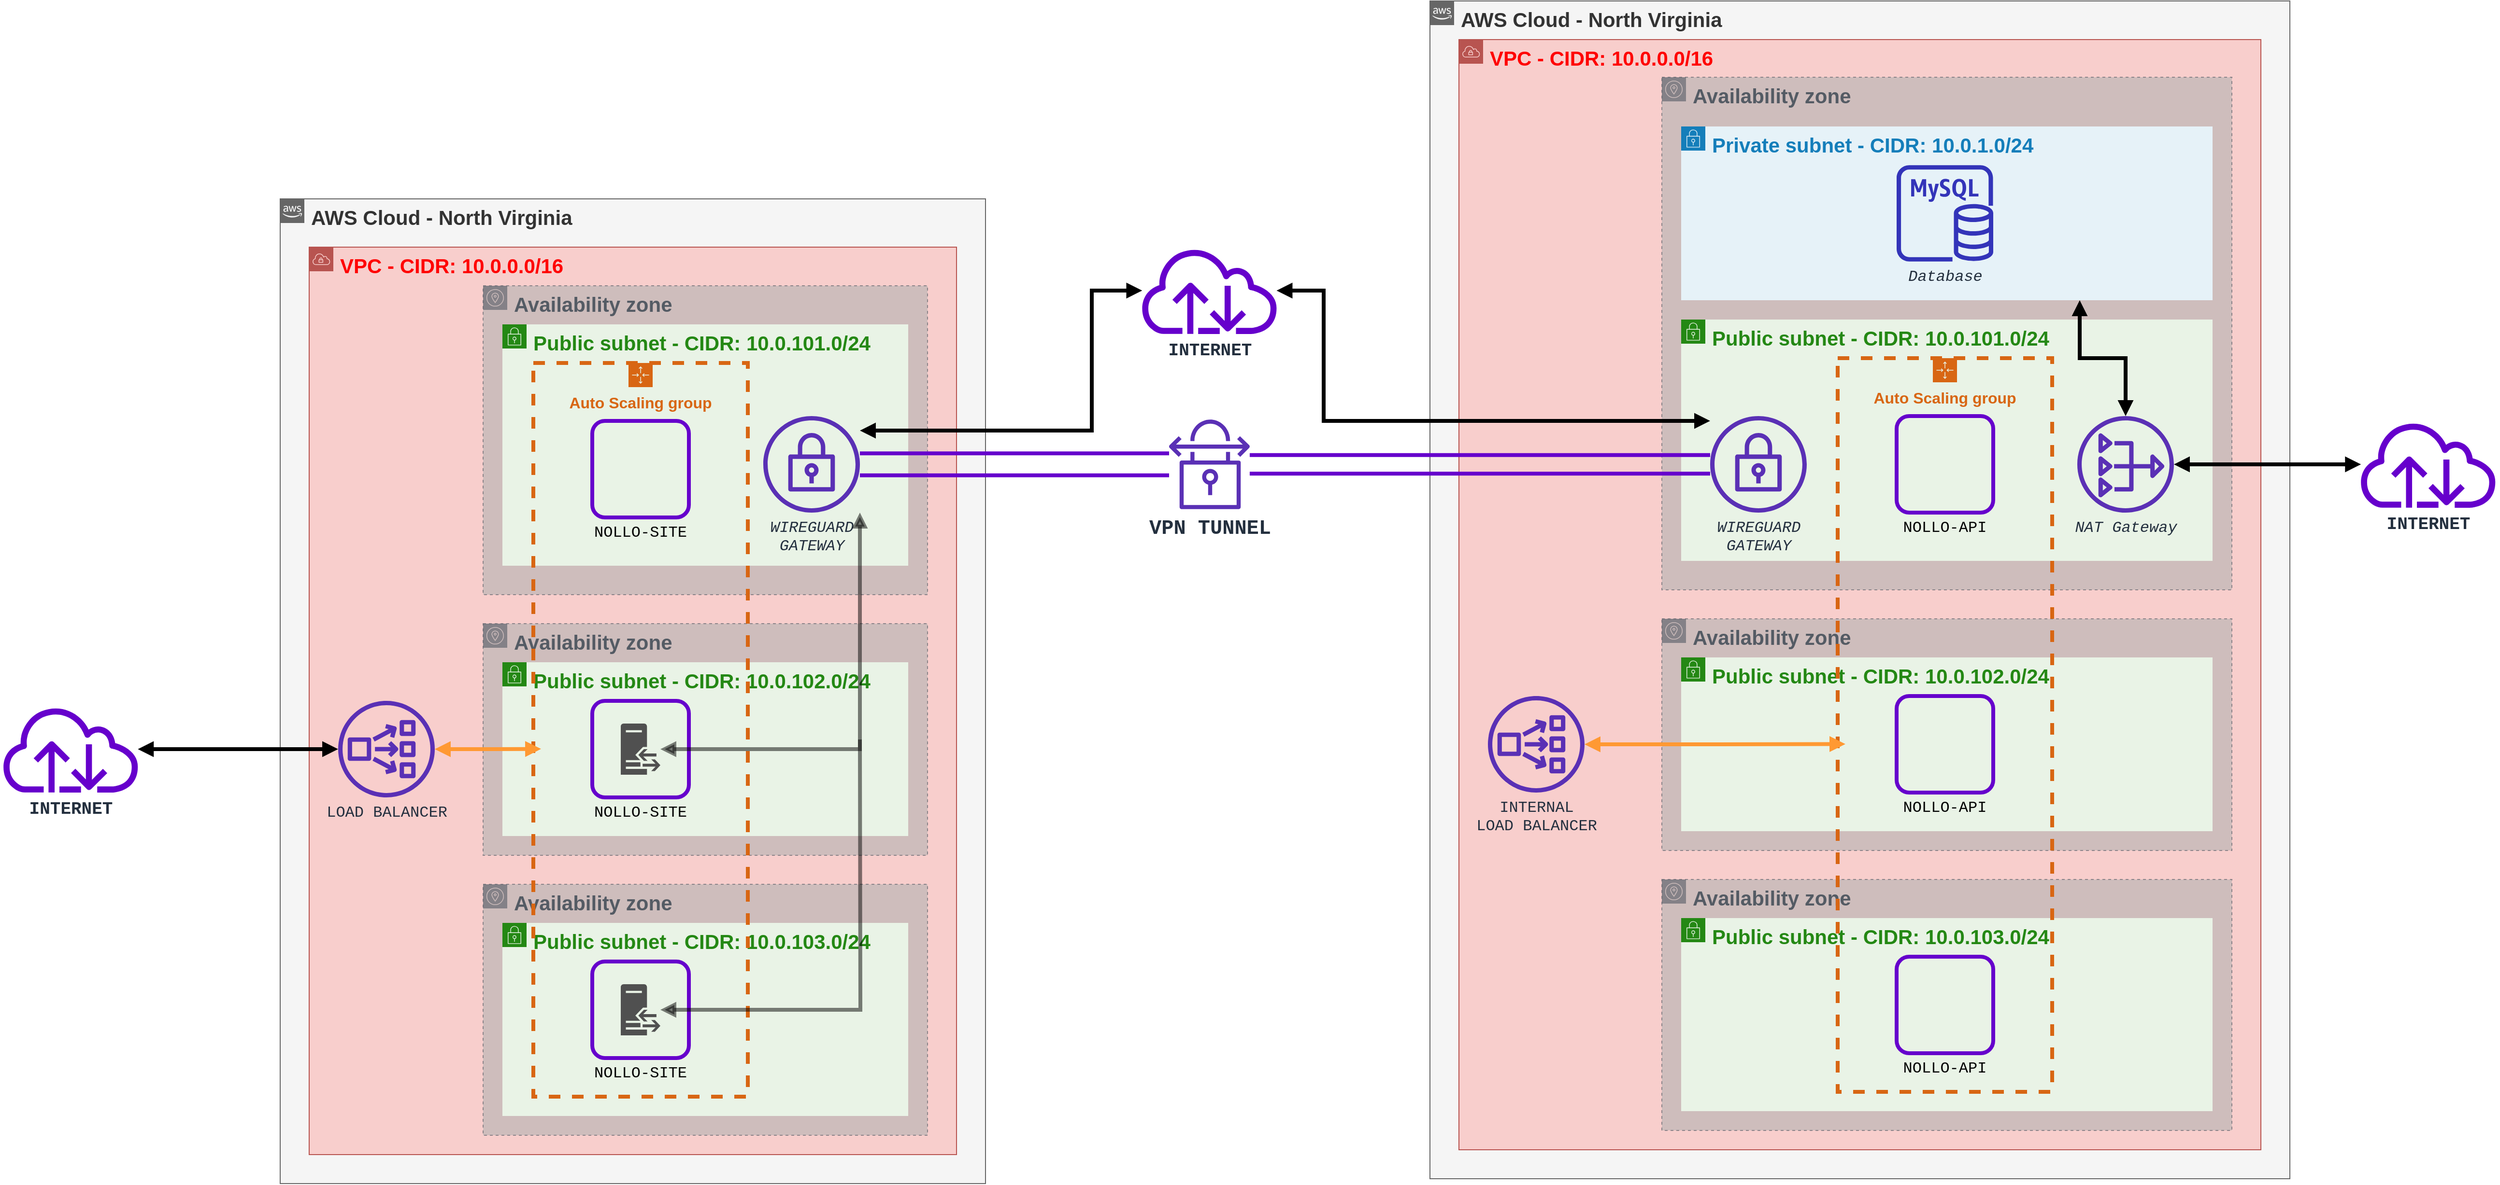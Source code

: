 <mxfile version="13.10.3" type="device" pages="3"><diagram id="Ht1M8jgEwFfnCIfOTk4-" name="full-diagram"><mxGraphModel dx="4343" dy="1460" grid="1" gridSize="10" guides="1" tooltips="1" connect="1" arrows="1" fold="1" page="0" pageScale="1" pageWidth="1654" pageHeight="1169" math="0" shadow="0"><root><mxCell id="0"/><mxCell id="1" parent="0"/><mxCell id="3BuilrJUcz5SUzId1H3F-5" style="edgeStyle=orthogonalEdgeStyle;rounded=0;orthogonalLoop=1;jettySize=auto;html=1;entryX=0.5;entryY=0;entryDx=0;entryDy=0;" parent="1" edge="1"><mxGeometry relative="1" as="geometry"><mxPoint x="380" y="286.04" as="sourcePoint"/></mxGeometry></mxCell><mxCell id="TYw2HdsOgiTxTn978aBx-19" value="VPN TUNNEL" style="outlineConnect=0;fontColor=#232F3E;gradientColor=none;fillColor=#5A30B5;strokeColor=none;dashed=0;verticalLabelPosition=bottom;verticalAlign=top;align=center;html=1;fontSize=21;fontStyle=1;aspect=fixed;pointerEvents=1;shape=mxgraph.aws4.vpn_connection;rounded=1;labelBackgroundColor=#ffffff;fontFamily=Courier New;" vertex="1" parent="1"><mxGeometry x="-360" y="488.5" width="83.46" height="93" as="geometry"/></mxCell><mxCell id="RQqvRQD9Hos43cIr8IQX-1" value="AWS Cloud - North Virginia" style="points=[[0,0],[0.25,0],[0.5,0],[0.75,0],[1,0],[1,0.25],[1,0.5],[1,0.75],[1,1],[0.75,1],[0.5,1],[0.25,1],[0,1],[0,0.75],[0,0.5],[0,0.25]];outlineConnect=0;html=1;whiteSpace=wrap;fontSize=21;fontStyle=1;shape=mxgraph.aws4.group;grIcon=mxgraph.aws4.group_aws_cloud_alt;strokeColor=#666666;fillColor=#f5f5f5;verticalAlign=top;align=left;spacingLeft=30;fontColor=#333333;dashed=0;" vertex="1" parent="1"><mxGeometry x="-90" y="55" width="890" height="1220" as="geometry"/></mxCell><mxCell id="RQqvRQD9Hos43cIr8IQX-2" value="VPC - CIDR: &lt;span class=&quot;pl-s&quot; style=&quot;font-size: 21px;&quot;&gt;&lt;span class=&quot;pl-pds&quot; style=&quot;font-size: 21px;&quot;&gt;&lt;/span&gt;10.0.0.0/16&lt;span class=&quot;pl-pds&quot; style=&quot;font-size: 21px;&quot;&gt;&lt;/span&gt;&lt;/span&gt;" style="points=[[0,0],[0.25,0],[0.5,0],[0.75,0],[1,0],[1,0.25],[1,0.5],[1,0.75],[1,1],[0.75,1],[0.5,1],[0.25,1],[0,1],[0,0.75],[0,0.5],[0,0.25]];outlineConnect=0;html=1;whiteSpace=wrap;fontSize=21;fontStyle=1;shape=mxgraph.aws4.group;grIcon=mxgraph.aws4.group_vpc;strokeColor=#b85450;verticalAlign=top;align=left;spacingLeft=30;dashed=0;fillColor=#f8cecc;fontFamily=Helvetica;fontColor=#FF0000;" vertex="1" parent="1"><mxGeometry x="-60" y="95" width="830" height="1150" as="geometry"/></mxCell><mxCell id="RQqvRQD9Hos43cIr8IQX-3" value="Availability zone" style="outlineConnect=0;gradientColor=none;html=1;whiteSpace=wrap;fontSize=21;fontStyle=1;shape=mxgraph.aws4.group;grIcon=mxgraph.aws4.group_availability_zone;strokeColor=#545B64;verticalAlign=top;align=left;spacingLeft=30;fontColor=#545B64;dashed=1;labelBackgroundColor=none;fillColor=#B3B3B3;opacity=60;" vertex="1" parent="1"><mxGeometry x="150" y="695" width="590" height="240" as="geometry"/></mxCell><mxCell id="RQqvRQD9Hos43cIr8IQX-4" value="Availability zone" style="outlineConnect=0;gradientColor=none;html=1;whiteSpace=wrap;fontSize=21;fontStyle=1;shape=mxgraph.aws4.group;grIcon=mxgraph.aws4.group_availability_zone;strokeColor=#545B64;verticalAlign=top;align=left;spacingLeft=30;fontColor=#545B64;dashed=1;labelBackgroundColor=none;fillColor=#B3B3B3;opacity=60;" vertex="1" parent="1"><mxGeometry x="150" y="134" width="590" height="531" as="geometry"/></mxCell><mxCell id="RQqvRQD9Hos43cIr8IQX-5" value="Private subnet - CIDR: &lt;span class=&quot;pl-s&quot; style=&quot;font-size: 21px;&quot;&gt;10.0.1.0/24&lt;span class=&quot;pl-pds&quot; style=&quot;font-size: 21px;&quot;&gt;&lt;/span&gt;&lt;/span&gt;" style="points=[[0,0],[0.25,0],[0.5,0],[0.75,0],[1,0],[1,0.25],[1,0.5],[1,0.75],[1,1],[0.75,1],[0.5,1],[0.25,1],[0,1],[0,0.75],[0,0.5],[0,0.25]];outlineConnect=0;gradientColor=none;html=1;whiteSpace=wrap;fontSize=21;fontStyle=1;shape=mxgraph.aws4.group;grIcon=mxgraph.aws4.group_security_group;grStroke=0;strokeColor=#147EBA;fillColor=#E6F2F8;verticalAlign=top;align=left;spacingLeft=30;fontColor=#147EBA;dashed=0;" vertex="1" parent="1"><mxGeometry x="170" y="185" width="550" height="180" as="geometry"/></mxCell><mxCell id="RQqvRQD9Hos43cIr8IQX-6" value="Public subnet - CIDR: &lt;span class=&quot;pl-s&quot; style=&quot;font-size: 21px;&quot;&gt;&lt;span class=&quot;pl-pds&quot; style=&quot;font-size: 21px;&quot;&gt;&lt;/span&gt;10.0.101.0/24&lt;/span&gt;" style="points=[[0,0],[0.25,0],[0.5,0],[0.75,0],[1,0],[1,0.25],[1,0.5],[1,0.75],[1,1],[0.75,1],[0.5,1],[0.25,1],[0,1],[0,0.75],[0,0.5],[0,0.25]];outlineConnect=0;gradientColor=none;html=1;whiteSpace=wrap;fontSize=21;fontStyle=1;shape=mxgraph.aws4.group;grIcon=mxgraph.aws4.group_security_group;grStroke=0;strokeColor=#248814;fillColor=#E9F3E6;verticalAlign=top;align=left;spacingLeft=30;fontColor=#248814;dashed=0;" vertex="1" parent="1"><mxGeometry x="170" y="385" width="550" height="250" as="geometry"/></mxCell><mxCell id="RQqvRQD9Hos43cIr8IQX-7" value="Public subnet - CIDR: &lt;span class=&quot;pl-s&quot; style=&quot;font-size: 21px;&quot;&gt;&lt;span class=&quot;pl-pds&quot; style=&quot;font-size: 21px;&quot;&gt;&lt;/span&gt;10.0.102.0/24&lt;/span&gt;" style="points=[[0,0],[0.25,0],[0.5,0],[0.75,0],[1,0],[1,0.25],[1,0.5],[1,0.75],[1,1],[0.75,1],[0.5,1],[0.25,1],[0,1],[0,0.75],[0,0.5],[0,0.25]];outlineConnect=0;gradientColor=none;html=1;whiteSpace=wrap;fontSize=21;fontStyle=1;shape=mxgraph.aws4.group;grIcon=mxgraph.aws4.group_security_group;grStroke=0;strokeColor=#248814;fillColor=#E9F3E6;verticalAlign=top;align=left;spacingLeft=30;fontColor=#248814;dashed=0;" vertex="1" parent="1"><mxGeometry x="170" y="735" width="550" height="180" as="geometry"/></mxCell><mxCell id="RQqvRQD9Hos43cIr8IQX-8" value="Database" style="outlineConnect=0;fontColor=#232F3E;gradientColor=none;fillColor=#3334B9;strokeColor=none;dashed=0;verticalLabelPosition=bottom;verticalAlign=top;align=center;html=1;fontSize=16;fontStyle=2;aspect=fixed;pointerEvents=1;shape=mxgraph.aws4.rds_mysql_instance;labelBackgroundColor=none;fontFamily=Courier New;" vertex="1" parent="1"><mxGeometry x="393" y="225" width="100" height="100" as="geometry"/></mxCell><mxCell id="RQqvRQD9Hos43cIr8IQX-9" style="edgeStyle=orthogonalEdgeStyle;rounded=0;orthogonalLoop=1;jettySize=auto;html=1;entryX=0.75;entryY=1;entryDx=0;entryDy=0;fontFamily=Helvetica;fontSize=17;fontColor=#FF0000;startArrow=block;startFill=1;endArrow=block;endFill=1;strokeWidth=4;" edge="1" parent="1" source="RQqvRQD9Hos43cIr8IQX-10" target="RQqvRQD9Hos43cIr8IQX-5"><mxGeometry relative="1" as="geometry"/></mxCell><mxCell id="RQqvRQD9Hos43cIr8IQX-10" value="NAT Gateway" style="outlineConnect=0;fontColor=#232F3E;gradientColor=none;fillColor=#5A30B5;strokeColor=none;dashed=0;verticalLabelPosition=bottom;verticalAlign=top;align=center;html=1;fontSize=16;fontStyle=2;aspect=fixed;pointerEvents=1;shape=mxgraph.aws4.nat_gateway;labelBackgroundColor=none;fontFamily=Courier New;" vertex="1" parent="1"><mxGeometry x="580" y="485" width="100" height="100" as="geometry"/></mxCell><mxCell id="RQqvRQD9Hos43cIr8IQX-11" value="&lt;div style=&quot;font-size: 16px;&quot;&gt;WIREGUARD&lt;/div&gt;&lt;div style=&quot;font-size: 16px;&quot;&gt;GATEWAY&lt;br style=&quot;font-size: 16px;&quot;&gt;&lt;/div&gt;" style="outlineConnect=0;fontColor=#232F3E;gradientColor=none;fillColor=#5A30B5;strokeColor=none;dashed=0;verticalLabelPosition=bottom;verticalAlign=top;align=center;html=1;fontSize=16;fontStyle=2;aspect=fixed;pointerEvents=1;shape=mxgraph.aws4.vpn_gateway;rounded=1;labelBackgroundColor=none;fontFamily=Courier New;" vertex="1" parent="1"><mxGeometry x="200" y="485" width="100" height="100" as="geometry"/></mxCell><mxCell id="RQqvRQD9Hos43cIr8IQX-12" value="Availability zone" style="outlineConnect=0;gradientColor=none;html=1;whiteSpace=wrap;fontSize=21;fontStyle=1;shape=mxgraph.aws4.group;grIcon=mxgraph.aws4.group_availability_zone;strokeColor=#545B64;verticalAlign=top;align=left;spacingLeft=30;fontColor=#545B64;dashed=1;labelBackgroundColor=none;fillColor=#B3B3B3;opacity=60;" vertex="1" parent="1"><mxGeometry x="150" y="965" width="590" height="260" as="geometry"/></mxCell><mxCell id="RQqvRQD9Hos43cIr8IQX-13" value="Public subnet - CIDR: &lt;span class=&quot;pl-s&quot; style=&quot;font-size: 21px;&quot;&gt;&lt;span class=&quot;pl-pds&quot; style=&quot;font-size: 21px;&quot;&gt;&lt;/span&gt;10.0.103.0/24&lt;/span&gt;" style="points=[[0,0],[0.25,0],[0.5,0],[0.75,0],[1,0],[1,0.25],[1,0.5],[1,0.75],[1,1],[0.75,1],[0.5,1],[0.25,1],[0,1],[0,0.75],[0,0.5],[0,0.25]];outlineConnect=0;gradientColor=none;html=1;whiteSpace=wrap;fontSize=21;fontStyle=1;shape=mxgraph.aws4.group;grIcon=mxgraph.aws4.group_security_group;grStroke=0;strokeColor=#248814;fillColor=#E9F3E6;verticalAlign=top;align=left;spacingLeft=30;fontColor=#248814;dashed=0;" vertex="1" parent="1"><mxGeometry x="170" y="1005" width="550" height="200" as="geometry"/></mxCell><mxCell id="RQqvRQD9Hos43cIr8IQX-14" value="Auto Scaling group" style="points=[[0,0],[0.25,0],[0.5,0],[0.75,0],[1,0],[1,0.25],[1,0.5],[1,0.75],[1,1],[0.75,1],[0.5,1],[0.25,1],[0,1],[0,0.75],[0,0.5],[0,0.25]];outlineConnect=0;gradientColor=none;html=1;whiteSpace=wrap;fontSize=16;fontStyle=1;shape=mxgraph.aws4.groupCenter;grIcon=mxgraph.aws4.group_auto_scaling_group;grStroke=1;strokeColor=#D86613;verticalAlign=top;align=center;fontColor=#D86613;dashed=1;spacingTop=25;fillColor=none;strokeWidth=4;" vertex="1" parent="1"><mxGeometry x="332" y="425" width="222" height="760" as="geometry"/></mxCell><mxCell id="RQqvRQD9Hos43cIr8IQX-15" style="edgeStyle=orthogonalEdgeStyle;rounded=0;orthogonalLoop=1;jettySize=auto;html=1;startArrow=block;startFill=1;endArrow=block;endFill=1;strokeWidth=4;fontFamily=Helvetica;fontSize=21;fontColor=#FF0000;" edge="1" parent="1" source="RQqvRQD9Hos43cIr8IQX-16" target="RQqvRQD9Hos43cIr8IQX-10"><mxGeometry relative="1" as="geometry"/></mxCell><mxCell id="RQqvRQD9Hos43cIr8IQX-16" value="INTERNET" style="outlineConnect=0;fontColor=#232F3E;gradientColor=none;strokeColor=none;dashed=0;verticalLabelPosition=bottom;verticalAlign=top;align=center;html=1;fontSize=18;fontStyle=1;aspect=fixed;pointerEvents=1;shape=mxgraph.aws4.internet;rounded=1;labelBackgroundColor=none;fillColor=#6600CC;fontFamily=Courier New;" vertex="1" parent="1"><mxGeometry x="870" y="490" width="146.25" height="90" as="geometry"/></mxCell><mxCell id="RQqvRQD9Hos43cIr8IQX-17" value="NOLLO-API" style="whiteSpace=wrap;html=1;labelBackgroundColor=none;fontFamily=Courier New;fontSize=16;rounded=1;arcSize=13;fillColor=none;strokeWidth=4;strokeColor=#6600CC;labelPosition=center;verticalLabelPosition=bottom;align=center;verticalAlign=top;" vertex="1" parent="1"><mxGeometry x="393" y="485" width="100" height="100" as="geometry"/></mxCell><mxCell id="RQqvRQD9Hos43cIr8IQX-18" value="NOLLO-API" style="whiteSpace=wrap;html=1;labelBackgroundColor=none;fontFamily=Courier New;fontSize=16;rounded=1;arcSize=13;fillColor=none;strokeWidth=4;strokeColor=#6600CC;labelPosition=center;verticalLabelPosition=bottom;align=center;verticalAlign=top;" vertex="1" parent="1"><mxGeometry x="393" y="775" width="100" height="100" as="geometry"/></mxCell><mxCell id="RQqvRQD9Hos43cIr8IQX-19" value="NOLLO-API" style="whiteSpace=wrap;html=1;labelBackgroundColor=none;fontFamily=Courier New;fontSize=16;rounded=1;arcSize=13;fillColor=none;strokeWidth=4;strokeColor=#6600CC;labelPosition=center;verticalLabelPosition=bottom;align=center;verticalAlign=top;" vertex="1" parent="1"><mxGeometry x="393" y="1045" width="100" height="100" as="geometry"/></mxCell><mxCell id="RQqvRQD9Hos43cIr8IQX-20" style="edgeStyle=orthogonalEdgeStyle;rounded=0;orthogonalLoop=1;jettySize=auto;html=1;entryX=0.036;entryY=0.526;entryDx=0;entryDy=0;entryPerimeter=0;startArrow=block;startFill=1;endArrow=block;endFill=1;strokeWidth=4;fontFamily=Courier New;fontSize=16;fontColor=#FF0000;strokeColor=#FF9933;" edge="1" parent="1" source="RQqvRQD9Hos43cIr8IQX-21" target="RQqvRQD9Hos43cIr8IQX-14"><mxGeometry relative="1" as="geometry"/></mxCell><mxCell id="RQqvRQD9Hos43cIr8IQX-21" value="&lt;div&gt;INTERNAL&lt;/div&gt;&lt;div&gt;LOAD BALANCER&lt;/div&gt;" style="outlineConnect=0;fontColor=#232F3E;gradientColor=none;fillColor=#5A30B5;strokeColor=none;dashed=0;verticalLabelPosition=bottom;verticalAlign=top;align=center;html=1;fontSize=16;fontStyle=0;aspect=fixed;pointerEvents=1;shape=mxgraph.aws4.network_load_balancer;rounded=1;labelBackgroundColor=none;fontFamily=Courier New;" vertex="1" parent="1"><mxGeometry x="-30" y="775" width="100" height="100" as="geometry"/></mxCell><mxCell id="5z0ilvl8SJe8pfoEPpAQ-1" value="AWS Cloud - North Virginia" style="points=[[0,0],[0.25,0],[0.5,0],[0.75,0],[1,0],[1,0.25],[1,0.5],[1,0.75],[1,1],[0.75,1],[0.5,1],[0.25,1],[0,1],[0,0.75],[0,0.5],[0,0.25]];outlineConnect=0;html=1;whiteSpace=wrap;fontSize=21;fontStyle=1;shape=mxgraph.aws4.group;grIcon=mxgraph.aws4.group_aws_cloud_alt;strokeColor=#666666;fillColor=#f5f5f5;verticalAlign=top;align=left;spacingLeft=30;fontColor=#333333;dashed=0;" vertex="1" parent="1"><mxGeometry x="-1280" y="260" width="730" height="1020" as="geometry"/></mxCell><mxCell id="5z0ilvl8SJe8pfoEPpAQ-2" value="VPC - CIDR: &lt;span class=&quot;pl-s&quot; style=&quot;font-size: 21px;&quot;&gt;&lt;span class=&quot;pl-pds&quot; style=&quot;font-size: 21px;&quot;&gt;&lt;/span&gt;10.0.0.0/16&lt;span class=&quot;pl-pds&quot; style=&quot;font-size: 21px;&quot;&gt;&lt;/span&gt;&lt;/span&gt;" style="points=[[0,0],[0.25,0],[0.5,0],[0.75,0],[1,0],[1,0.25],[1,0.5],[1,0.75],[1,1],[0.75,1],[0.5,1],[0.25,1],[0,1],[0,0.75],[0,0.5],[0,0.25]];outlineConnect=0;html=1;whiteSpace=wrap;fontSize=21;fontStyle=1;shape=mxgraph.aws4.group;grIcon=mxgraph.aws4.group_vpc;strokeColor=#b85450;verticalAlign=top;align=left;spacingLeft=30;dashed=0;fillColor=#f8cecc;fontFamily=Helvetica;fontColor=#FF0000;" vertex="1" parent="1"><mxGeometry x="-1250" y="310" width="670" height="940" as="geometry"/></mxCell><mxCell id="5z0ilvl8SJe8pfoEPpAQ-3" value="Availability zone" style="outlineConnect=0;gradientColor=none;html=1;whiteSpace=wrap;fontSize=21;fontStyle=1;shape=mxgraph.aws4.group;grIcon=mxgraph.aws4.group_availability_zone;strokeColor=#545B64;verticalAlign=top;align=left;spacingLeft=30;fontColor=#545B64;dashed=1;labelBackgroundColor=none;fillColor=#B3B3B3;opacity=60;" vertex="1" parent="1"><mxGeometry x="-1070" y="700" width="460" height="240" as="geometry"/></mxCell><mxCell id="5z0ilvl8SJe8pfoEPpAQ-4" value="Availability zone" style="outlineConnect=0;gradientColor=none;html=1;whiteSpace=wrap;fontSize=21;fontStyle=1;shape=mxgraph.aws4.group;grIcon=mxgraph.aws4.group_availability_zone;strokeColor=#545B64;verticalAlign=top;align=left;spacingLeft=30;fontColor=#545B64;dashed=1;labelBackgroundColor=none;fillColor=#B3B3B3;opacity=60;" vertex="1" parent="1"><mxGeometry x="-1070" y="350" width="460" height="320" as="geometry"/></mxCell><mxCell id="5z0ilvl8SJe8pfoEPpAQ-5" value="Public subnet - CIDR: &lt;span class=&quot;pl-s&quot; style=&quot;font-size: 21px;&quot;&gt;&lt;span class=&quot;pl-pds&quot; style=&quot;font-size: 21px;&quot;&gt;&lt;/span&gt;10.0.101.0/24&lt;/span&gt;" style="points=[[0,0],[0.25,0],[0.5,0],[0.75,0],[1,0],[1,0.25],[1,0.5],[1,0.75],[1,1],[0.75,1],[0.5,1],[0.25,1],[0,1],[0,0.75],[0,0.5],[0,0.25]];outlineConnect=0;gradientColor=none;html=1;whiteSpace=wrap;fontSize=21;fontStyle=1;shape=mxgraph.aws4.group;grIcon=mxgraph.aws4.group_security_group;grStroke=0;strokeColor=#248814;fillColor=#E9F3E6;verticalAlign=top;align=left;spacingLeft=30;fontColor=#248814;dashed=0;" vertex="1" parent="1"><mxGeometry x="-1050" y="390" width="420" height="250" as="geometry"/></mxCell><mxCell id="5z0ilvl8SJe8pfoEPpAQ-6" value="Public subnet - CIDR: &lt;span class=&quot;pl-s&quot; style=&quot;font-size: 21px;&quot;&gt;&lt;span class=&quot;pl-pds&quot; style=&quot;font-size: 21px;&quot;&gt;&lt;/span&gt;10.0.102.0/24&lt;/span&gt;" style="points=[[0,0],[0.25,0],[0.5,0],[0.75,0],[1,0],[1,0.25],[1,0.5],[1,0.75],[1,1],[0.75,1],[0.5,1],[0.25,1],[0,1],[0,0.75],[0,0.5],[0,0.25]];outlineConnect=0;gradientColor=none;html=1;whiteSpace=wrap;fontSize=21;fontStyle=1;shape=mxgraph.aws4.group;grIcon=mxgraph.aws4.group_security_group;grStroke=0;strokeColor=#248814;fillColor=#E9F3E6;verticalAlign=top;align=left;spacingLeft=30;fontColor=#248814;dashed=0;" vertex="1" parent="1"><mxGeometry x="-1050" y="740" width="420" height="180" as="geometry"/></mxCell><mxCell id="5z0ilvl8SJe8pfoEPpAQ-22" style="edgeStyle=orthogonalEdgeStyle;rounded=0;orthogonalLoop=1;jettySize=auto;html=1;startArrow=block;startFill=1;endArrow=block;endFill=1;strokeWidth=4;fontFamily=Courier New;fontSize=16;fontColor=#FF0000;shape=link;width=19.655;strokeColor=#6600CC;" edge="1" parent="1" source="5z0ilvl8SJe8pfoEPpAQ-7" target="TYw2HdsOgiTxTn978aBx-19"><mxGeometry relative="1" as="geometry"/></mxCell><mxCell id="5z0ilvl8SJe8pfoEPpAQ-7" value="&lt;div style=&quot;font-size: 16px;&quot;&gt;WIREGUARD&lt;/div&gt;&lt;div style=&quot;font-size: 16px;&quot;&gt;GATEWAY&lt;br style=&quot;font-size: 16px;&quot;&gt;&lt;/div&gt;" style="outlineConnect=0;fontColor=#232F3E;gradientColor=none;fillColor=#5A30B5;strokeColor=none;dashed=0;verticalLabelPosition=bottom;verticalAlign=top;align=center;html=1;fontSize=16;fontStyle=2;aspect=fixed;pointerEvents=1;shape=mxgraph.aws4.vpn_gateway;rounded=1;labelBackgroundColor=none;fontFamily=Courier New;" vertex="1" parent="1"><mxGeometry x="-780" y="485" width="100" height="100" as="geometry"/></mxCell><mxCell id="5z0ilvl8SJe8pfoEPpAQ-8" value="Availability zone" style="outlineConnect=0;gradientColor=none;html=1;whiteSpace=wrap;fontSize=21;fontStyle=1;shape=mxgraph.aws4.group;grIcon=mxgraph.aws4.group_availability_zone;strokeColor=#545B64;verticalAlign=top;align=left;spacingLeft=30;fontColor=#545B64;dashed=1;labelBackgroundColor=none;fillColor=#B3B3B3;opacity=60;" vertex="1" parent="1"><mxGeometry x="-1070" y="970" width="460" height="260" as="geometry"/></mxCell><mxCell id="5z0ilvl8SJe8pfoEPpAQ-9" value="Public subnet - CIDR: &lt;span class=&quot;pl-s&quot; style=&quot;font-size: 21px;&quot;&gt;&lt;span class=&quot;pl-pds&quot; style=&quot;font-size: 21px;&quot;&gt;&lt;/span&gt;10.0.103.0/24&lt;/span&gt;" style="points=[[0,0],[0.25,0],[0.5,0],[0.75,0],[1,0],[1,0.25],[1,0.5],[1,0.75],[1,1],[0.75,1],[0.5,1],[0.25,1],[0,1],[0,0.75],[0,0.5],[0,0.25]];outlineConnect=0;gradientColor=none;html=1;whiteSpace=wrap;fontSize=21;fontStyle=1;shape=mxgraph.aws4.group;grIcon=mxgraph.aws4.group_security_group;grStroke=0;strokeColor=#248814;fillColor=#E9F3E6;verticalAlign=top;align=left;spacingLeft=30;fontColor=#248814;dashed=0;" vertex="1" parent="1"><mxGeometry x="-1050" y="1010" width="420" height="200" as="geometry"/></mxCell><mxCell id="5z0ilvl8SJe8pfoEPpAQ-10" value="Auto Scaling group" style="points=[[0,0],[0.25,0],[0.5,0],[0.75,0],[1,0],[1,0.25],[1,0.5],[1,0.75],[1,1],[0.75,1],[0.5,1],[0.25,1],[0,1],[0,0.75],[0,0.5],[0,0.25]];outlineConnect=0;gradientColor=none;html=1;whiteSpace=wrap;fontSize=16;fontStyle=1;shape=mxgraph.aws4.groupCenter;grIcon=mxgraph.aws4.group_auto_scaling_group;grStroke=1;strokeColor=#D86613;verticalAlign=top;align=center;fontColor=#D86613;dashed=1;spacingTop=25;fillColor=none;strokeWidth=4;" vertex="1" parent="1"><mxGeometry x="-1018" y="430" width="222" height="760" as="geometry"/></mxCell><mxCell id="5z0ilvl8SJe8pfoEPpAQ-13" value="NOLLO-SITE" style="whiteSpace=wrap;html=1;labelBackgroundColor=none;fontFamily=Courier New;fontSize=16;rounded=1;arcSize=13;fillColor=none;strokeWidth=4;strokeColor=#6600CC;labelPosition=center;verticalLabelPosition=bottom;align=center;verticalAlign=top;" vertex="1" parent="1"><mxGeometry x="-957" y="490" width="100" height="100" as="geometry"/></mxCell><mxCell id="5z0ilvl8SJe8pfoEPpAQ-14" value="NOLLO-SITE" style="whiteSpace=wrap;html=1;labelBackgroundColor=none;fontFamily=Courier New;fontSize=16;rounded=1;arcSize=13;fillColor=none;strokeWidth=4;strokeColor=#6600CC;labelPosition=center;verticalLabelPosition=bottom;align=center;verticalAlign=top;" vertex="1" parent="1"><mxGeometry x="-957" y="780" width="100" height="100" as="geometry"/></mxCell><mxCell id="5z0ilvl8SJe8pfoEPpAQ-15" value="NOLLO-SITE" style="whiteSpace=wrap;html=1;labelBackgroundColor=none;fontFamily=Courier New;fontSize=16;rounded=1;arcSize=13;fillColor=none;strokeWidth=4;strokeColor=#6600CC;labelPosition=center;verticalLabelPosition=bottom;align=center;verticalAlign=top;" vertex="1" parent="1"><mxGeometry x="-957" y="1050" width="100" height="100" as="geometry"/></mxCell><mxCell id="5z0ilvl8SJe8pfoEPpAQ-16" style="edgeStyle=orthogonalEdgeStyle;rounded=0;orthogonalLoop=1;jettySize=auto;html=1;entryX=0.036;entryY=0.526;entryDx=0;entryDy=0;entryPerimeter=0;startArrow=block;startFill=1;endArrow=block;endFill=1;strokeWidth=4;fontFamily=Courier New;fontSize=16;fontColor=#FF0000;strokeColor=#FF9933;" edge="1" parent="1" source="5z0ilvl8SJe8pfoEPpAQ-17" target="5z0ilvl8SJe8pfoEPpAQ-10"><mxGeometry relative="1" as="geometry"/></mxCell><mxCell id="5z0ilvl8SJe8pfoEPpAQ-17" value="&lt;div&gt;LOAD BALANCER&lt;/div&gt;" style="outlineConnect=0;fontColor=#232F3E;gradientColor=none;fillColor=#5A30B5;strokeColor=none;dashed=0;verticalLabelPosition=bottom;verticalAlign=top;align=center;html=1;fontSize=16;fontStyle=0;aspect=fixed;pointerEvents=1;shape=mxgraph.aws4.network_load_balancer;rounded=1;labelBackgroundColor=none;fontFamily=Courier New;" vertex="1" parent="1"><mxGeometry x="-1220" y="780" width="100" height="100" as="geometry"/></mxCell><mxCell id="5z0ilvl8SJe8pfoEPpAQ-18" style="edgeStyle=orthogonalEdgeStyle;rounded=0;orthogonalLoop=1;jettySize=auto;html=1;startArrow=block;startFill=1;endArrow=block;endFill=1;strokeWidth=4;fontFamily=Courier New;fontSize=16;fontColor=#FF0000;" edge="1" parent="1" source="5z0ilvl8SJe8pfoEPpAQ-19" target="5z0ilvl8SJe8pfoEPpAQ-17"><mxGeometry relative="1" as="geometry"/></mxCell><mxCell id="5z0ilvl8SJe8pfoEPpAQ-19" value="INTERNET" style="outlineConnect=0;fontColor=#232F3E;gradientColor=none;strokeColor=none;dashed=0;verticalLabelPosition=bottom;verticalAlign=top;align=center;html=1;fontSize=18;fontStyle=1;aspect=fixed;pointerEvents=1;shape=mxgraph.aws4.internet;rounded=1;labelBackgroundColor=none;fillColor=#6600CC;fontFamily=Courier New;" vertex="1" parent="1"><mxGeometry x="-1570" y="785" width="146.25" height="90" as="geometry"/></mxCell><mxCell id="5z0ilvl8SJe8pfoEPpAQ-23" style="edgeStyle=orthogonalEdgeStyle;shape=link;rounded=0;orthogonalLoop=1;jettySize=auto;html=1;startArrow=block;startFill=1;endArrow=block;endFill=1;strokeColor=#6600CC;strokeWidth=4;fontFamily=Courier New;fontSize=16;fontColor=#FF0000;width=16.19;" edge="1" parent="1" source="TYw2HdsOgiTxTn978aBx-19" target="RQqvRQD9Hos43cIr8IQX-11"><mxGeometry relative="1" as="geometry"/></mxCell><mxCell id="5z0ilvl8SJe8pfoEPpAQ-25" style="edgeStyle=orthogonalEdgeStyle;rounded=0;orthogonalLoop=1;jettySize=auto;html=1;startArrow=block;startFill=1;endArrow=block;endFill=1;strokeWidth=4;fontFamily=Courier New;fontSize=21;fontColor=#FF0000;" edge="1" parent="1" source="5z0ilvl8SJe8pfoEPpAQ-24" target="RQqvRQD9Hos43cIr8IQX-11"><mxGeometry relative="1" as="geometry"><Array as="points"><mxPoint x="-200" y="355"/><mxPoint x="-200" y="490"/></Array></mxGeometry></mxCell><mxCell id="5z0ilvl8SJe8pfoEPpAQ-26" style="edgeStyle=orthogonalEdgeStyle;rounded=0;orthogonalLoop=1;jettySize=auto;html=1;startArrow=block;startFill=1;endArrow=block;endFill=1;strokeColor=#000000;strokeWidth=4;fontFamily=Courier New;fontSize=21;fontColor=#FF0000;" edge="1" parent="1" source="5z0ilvl8SJe8pfoEPpAQ-24" target="5z0ilvl8SJe8pfoEPpAQ-7"><mxGeometry relative="1" as="geometry"><Array as="points"><mxPoint x="-440" y="355"/><mxPoint x="-440" y="500"/></Array></mxGeometry></mxCell><mxCell id="5z0ilvl8SJe8pfoEPpAQ-24" value="INTERNET" style="outlineConnect=0;fontColor=#232F3E;gradientColor=none;strokeColor=none;dashed=0;verticalLabelPosition=bottom;verticalAlign=top;align=center;html=1;fontSize=18;fontStyle=1;aspect=fixed;pointerEvents=1;shape=mxgraph.aws4.internet;rounded=1;labelBackgroundColor=none;fillColor=#6600CC;fontFamily=Courier New;" vertex="1" parent="1"><mxGeometry x="-391.4" y="310" width="146.25" height="90" as="geometry"/></mxCell><mxCell id="5z0ilvl8SJe8pfoEPpAQ-28" style="edgeStyle=orthogonalEdgeStyle;rounded=0;orthogonalLoop=1;jettySize=auto;html=1;startArrow=block;startFill=1;endArrow=block;endFill=1;strokeWidth=4;fontFamily=Courier New;fontSize=21;fontColor=#FF0000;opacity=50;" edge="1" parent="1" source="5z0ilvl8SJe8pfoEPpAQ-27" target="5z0ilvl8SJe8pfoEPpAQ-7"><mxGeometry relative="1" as="geometry"><Array as="points"><mxPoint x="-680" y="830"/></Array></mxGeometry></mxCell><mxCell id="5z0ilvl8SJe8pfoEPpAQ-27" value="" style="pointerEvents=1;shadow=0;dashed=0;html=1;strokeColor=none;fillColor=#505050;labelPosition=center;verticalLabelPosition=bottom;verticalAlign=top;outlineConnect=0;align=center;shape=mxgraph.office.servers.reverse_proxy;rounded=1;labelBackgroundColor=none;fontFamily=Courier New;fontSize=21;fontColor=#FF0000;" vertex="1" parent="1"><mxGeometry x="-927.5" y="803.5" width="41" height="53" as="geometry"/></mxCell><mxCell id="5z0ilvl8SJe8pfoEPpAQ-31" style="edgeStyle=orthogonalEdgeStyle;rounded=0;orthogonalLoop=1;jettySize=auto;html=1;startArrow=block;startFill=1;endArrow=none;endFill=0;strokeColor=#000000;strokeWidth=4;fontFamily=Courier New;fontSize=21;fontColor=#FF0000;opacity=50;" edge="1" parent="1" source="5z0ilvl8SJe8pfoEPpAQ-29"><mxGeometry relative="1" as="geometry"><mxPoint x="-680" y="820" as="targetPoint"/></mxGeometry></mxCell><mxCell id="5z0ilvl8SJe8pfoEPpAQ-29" value="" style="pointerEvents=1;shadow=0;dashed=0;html=1;strokeColor=none;fillColor=#505050;labelPosition=center;verticalLabelPosition=bottom;verticalAlign=top;outlineConnect=0;align=center;shape=mxgraph.office.servers.reverse_proxy;rounded=1;labelBackgroundColor=none;fontFamily=Courier New;fontSize=21;fontColor=#FF0000;" vertex="1" parent="1"><mxGeometry x="-927.5" y="1073.5" width="41" height="53" as="geometry"/></mxCell></root></mxGraphModel></diagram><diagram id="-P0kaEKugbHU2ULuIfxY" name="backend-diagram"><mxGraphModel dx="4892" dy="1752" grid="1" gridSize="10" guides="1" tooltips="1" connect="1" arrows="1" fold="1" page="0" pageScale="1" pageWidth="1654" pageHeight="1169" math="0" shadow="0"><root><mxCell id="RHH7MtonZeq2FVfH0Aia-0"/><mxCell id="RHH7MtonZeq2FVfH0Aia-1" parent="RHH7MtonZeq2FVfH0Aia-0"/><mxCell id="RHH7MtonZeq2FVfH0Aia-2" value="AWS Cloud - North Virginia" style="points=[[0,0],[0.25,0],[0.5,0],[0.75,0],[1,0],[1,0.25],[1,0.5],[1,0.75],[1,1],[0.75,1],[0.5,1],[0.25,1],[0,1],[0,0.75],[0,0.5],[0,0.25]];outlineConnect=0;html=1;whiteSpace=wrap;fontSize=21;fontStyle=1;shape=mxgraph.aws4.group;grIcon=mxgraph.aws4.group_aws_cloud_alt;strokeColor=#666666;fillColor=#f5f5f5;verticalAlign=top;align=left;spacingLeft=30;fontColor=#333333;dashed=0;" vertex="1" parent="RHH7MtonZeq2FVfH0Aia-1"><mxGeometry x="-1410" y="40" width="890" height="1220" as="geometry"/></mxCell><mxCell id="RHH7MtonZeq2FVfH0Aia-3" value="VPC - CIDR: &lt;span class=&quot;pl-s&quot; style=&quot;font-size: 21px;&quot;&gt;&lt;span class=&quot;pl-pds&quot; style=&quot;font-size: 21px;&quot;&gt;&lt;/span&gt;10.0.0.0/16&lt;span class=&quot;pl-pds&quot; style=&quot;font-size: 21px;&quot;&gt;&lt;/span&gt;&lt;/span&gt;" style="points=[[0,0],[0.25,0],[0.5,0],[0.75,0],[1,0],[1,0.25],[1,0.5],[1,0.75],[1,1],[0.75,1],[0.5,1],[0.25,1],[0,1],[0,0.75],[0,0.5],[0,0.25]];outlineConnect=0;html=1;whiteSpace=wrap;fontSize=21;fontStyle=1;shape=mxgraph.aws4.group;grIcon=mxgraph.aws4.group_vpc;strokeColor=#b85450;verticalAlign=top;align=left;spacingLeft=30;dashed=0;fillColor=#f8cecc;fontFamily=Helvetica;fontColor=#FF0000;" vertex="1" parent="RHH7MtonZeq2FVfH0Aia-1"><mxGeometry x="-1380" y="80" width="830" height="1150" as="geometry"/></mxCell><mxCell id="RHH7MtonZeq2FVfH0Aia-4" value="Availability zone" style="outlineConnect=0;gradientColor=none;html=1;whiteSpace=wrap;fontSize=21;fontStyle=1;shape=mxgraph.aws4.group;grIcon=mxgraph.aws4.group_availability_zone;strokeColor=#545B64;verticalAlign=top;align=left;spacingLeft=30;fontColor=#545B64;dashed=1;labelBackgroundColor=none;fillColor=#B3B3B3;opacity=60;" vertex="1" parent="RHH7MtonZeq2FVfH0Aia-1"><mxGeometry x="-1170" y="680" width="590" height="240" as="geometry"/></mxCell><mxCell id="RHH7MtonZeq2FVfH0Aia-5" value="Availability zone" style="outlineConnect=0;gradientColor=none;html=1;whiteSpace=wrap;fontSize=21;fontStyle=1;shape=mxgraph.aws4.group;grIcon=mxgraph.aws4.group_availability_zone;strokeColor=#545B64;verticalAlign=top;align=left;spacingLeft=30;fontColor=#545B64;dashed=1;labelBackgroundColor=none;fillColor=#B3B3B3;opacity=60;" vertex="1" parent="RHH7MtonZeq2FVfH0Aia-1"><mxGeometry x="-1170" y="119" width="590" height="531" as="geometry"/></mxCell><mxCell id="RHH7MtonZeq2FVfH0Aia-6" value="Private subnet - CIDR: &lt;span class=&quot;pl-s&quot; style=&quot;font-size: 21px;&quot;&gt;10.0.1.0/24&lt;span class=&quot;pl-pds&quot; style=&quot;font-size: 21px;&quot;&gt;&lt;/span&gt;&lt;/span&gt;" style="points=[[0,0],[0.25,0],[0.5,0],[0.75,0],[1,0],[1,0.25],[1,0.5],[1,0.75],[1,1],[0.75,1],[0.5,1],[0.25,1],[0,1],[0,0.75],[0,0.5],[0,0.25]];outlineConnect=0;gradientColor=none;html=1;whiteSpace=wrap;fontSize=21;fontStyle=1;shape=mxgraph.aws4.group;grIcon=mxgraph.aws4.group_security_group;grStroke=0;strokeColor=#147EBA;fillColor=#E6F2F8;verticalAlign=top;align=left;spacingLeft=30;fontColor=#147EBA;dashed=0;" vertex="1" parent="RHH7MtonZeq2FVfH0Aia-1"><mxGeometry x="-1150" y="170" width="550" height="180" as="geometry"/></mxCell><mxCell id="RHH7MtonZeq2FVfH0Aia-7" value="Public subnet - CIDR: &lt;span class=&quot;pl-s&quot; style=&quot;font-size: 21px;&quot;&gt;&lt;span class=&quot;pl-pds&quot; style=&quot;font-size: 21px;&quot;&gt;&lt;/span&gt;10.0.101.0/24&lt;/span&gt;" style="points=[[0,0],[0.25,0],[0.5,0],[0.75,0],[1,0],[1,0.25],[1,0.5],[1,0.75],[1,1],[0.75,1],[0.5,1],[0.25,1],[0,1],[0,0.75],[0,0.5],[0,0.25]];outlineConnect=0;gradientColor=none;html=1;whiteSpace=wrap;fontSize=21;fontStyle=1;shape=mxgraph.aws4.group;grIcon=mxgraph.aws4.group_security_group;grStroke=0;strokeColor=#248814;fillColor=#E9F3E6;verticalAlign=top;align=left;spacingLeft=30;fontColor=#248814;dashed=0;" vertex="1" parent="RHH7MtonZeq2FVfH0Aia-1"><mxGeometry x="-1150" y="370" width="550" height="250" as="geometry"/></mxCell><mxCell id="RHH7MtonZeq2FVfH0Aia-8" value="Public subnet - CIDR: &lt;span class=&quot;pl-s&quot; style=&quot;font-size: 21px;&quot;&gt;&lt;span class=&quot;pl-pds&quot; style=&quot;font-size: 21px;&quot;&gt;&lt;/span&gt;10.0.102.0/24&lt;/span&gt;" style="points=[[0,0],[0.25,0],[0.5,0],[0.75,0],[1,0],[1,0.25],[1,0.5],[1,0.75],[1,1],[0.75,1],[0.5,1],[0.25,1],[0,1],[0,0.75],[0,0.5],[0,0.25]];outlineConnect=0;gradientColor=none;html=1;whiteSpace=wrap;fontSize=21;fontStyle=1;shape=mxgraph.aws4.group;grIcon=mxgraph.aws4.group_security_group;grStroke=0;strokeColor=#248814;fillColor=#E9F3E6;verticalAlign=top;align=left;spacingLeft=30;fontColor=#248814;dashed=0;" vertex="1" parent="RHH7MtonZeq2FVfH0Aia-1"><mxGeometry x="-1150" y="720" width="550" height="180" as="geometry"/></mxCell><mxCell id="RHH7MtonZeq2FVfH0Aia-9" value="Database" style="outlineConnect=0;fontColor=#232F3E;gradientColor=none;fillColor=#3334B9;strokeColor=none;dashed=0;verticalLabelPosition=bottom;verticalAlign=top;align=center;html=1;fontSize=16;fontStyle=2;aspect=fixed;pointerEvents=1;shape=mxgraph.aws4.rds_mysql_instance;labelBackgroundColor=none;fontFamily=Courier New;" vertex="1" parent="RHH7MtonZeq2FVfH0Aia-1"><mxGeometry x="-927" y="210" width="100" height="100" as="geometry"/></mxCell><mxCell id="RHH7MtonZeq2FVfH0Aia-10" style="edgeStyle=orthogonalEdgeStyle;rounded=0;orthogonalLoop=1;jettySize=auto;html=1;entryX=0.75;entryY=1;entryDx=0;entryDy=0;fontFamily=Helvetica;fontSize=17;fontColor=#FF0000;startArrow=block;startFill=1;endArrow=block;endFill=1;strokeWidth=4;" edge="1" parent="RHH7MtonZeq2FVfH0Aia-1" source="RHH7MtonZeq2FVfH0Aia-11" target="RHH7MtonZeq2FVfH0Aia-6"><mxGeometry relative="1" as="geometry"/></mxCell><mxCell id="RHH7MtonZeq2FVfH0Aia-11" value="NAT Gateway" style="outlineConnect=0;fontColor=#232F3E;gradientColor=none;fillColor=#5A30B5;strokeColor=none;dashed=0;verticalLabelPosition=bottom;verticalAlign=top;align=center;html=1;fontSize=16;fontStyle=2;aspect=fixed;pointerEvents=1;shape=mxgraph.aws4.nat_gateway;labelBackgroundColor=none;fontFamily=Courier New;" vertex="1" parent="RHH7MtonZeq2FVfH0Aia-1"><mxGeometry x="-740" y="470" width="100" height="100" as="geometry"/></mxCell><mxCell id="RHH7MtonZeq2FVfH0Aia-12" value="&lt;div style=&quot;font-size: 16px;&quot;&gt;WIREGUARD&lt;/div&gt;&lt;div style=&quot;font-size: 16px;&quot;&gt;GATEWAY&lt;br style=&quot;font-size: 16px;&quot;&gt;&lt;/div&gt;" style="outlineConnect=0;fontColor=#232F3E;gradientColor=none;fillColor=#5A30B5;strokeColor=none;dashed=0;verticalLabelPosition=bottom;verticalAlign=top;align=center;html=1;fontSize=16;fontStyle=2;aspect=fixed;pointerEvents=1;shape=mxgraph.aws4.vpn_gateway;rounded=1;labelBackgroundColor=none;fontFamily=Courier New;" vertex="1" parent="RHH7MtonZeq2FVfH0Aia-1"><mxGeometry x="-1120" y="470" width="100" height="100" as="geometry"/></mxCell><mxCell id="RHH7MtonZeq2FVfH0Aia-13" value="Availability zone" style="outlineConnect=0;gradientColor=none;html=1;whiteSpace=wrap;fontSize=21;fontStyle=1;shape=mxgraph.aws4.group;grIcon=mxgraph.aws4.group_availability_zone;strokeColor=#545B64;verticalAlign=top;align=left;spacingLeft=30;fontColor=#545B64;dashed=1;labelBackgroundColor=none;fillColor=#B3B3B3;opacity=60;" vertex="1" parent="RHH7MtonZeq2FVfH0Aia-1"><mxGeometry x="-1170" y="950" width="590" height="260" as="geometry"/></mxCell><mxCell id="RHH7MtonZeq2FVfH0Aia-14" value="Public subnet - CIDR: &lt;span class=&quot;pl-s&quot; style=&quot;font-size: 21px;&quot;&gt;&lt;span class=&quot;pl-pds&quot; style=&quot;font-size: 21px;&quot;&gt;&lt;/span&gt;10.0.103.0/24&lt;/span&gt;" style="points=[[0,0],[0.25,0],[0.5,0],[0.75,0],[1,0],[1,0.25],[1,0.5],[1,0.75],[1,1],[0.75,1],[0.5,1],[0.25,1],[0,1],[0,0.75],[0,0.5],[0,0.25]];outlineConnect=0;gradientColor=none;html=1;whiteSpace=wrap;fontSize=21;fontStyle=1;shape=mxgraph.aws4.group;grIcon=mxgraph.aws4.group_security_group;grStroke=0;strokeColor=#248814;fillColor=#E9F3E6;verticalAlign=top;align=left;spacingLeft=30;fontColor=#248814;dashed=0;" vertex="1" parent="RHH7MtonZeq2FVfH0Aia-1"><mxGeometry x="-1150" y="990" width="550" height="200" as="geometry"/></mxCell><mxCell id="RHH7MtonZeq2FVfH0Aia-15" value="Auto Scaling group" style="points=[[0,0],[0.25,0],[0.5,0],[0.75,0],[1,0],[1,0.25],[1,0.5],[1,0.75],[1,1],[0.75,1],[0.5,1],[0.25,1],[0,1],[0,0.75],[0,0.5],[0,0.25]];outlineConnect=0;gradientColor=none;html=1;whiteSpace=wrap;fontSize=16;fontStyle=1;shape=mxgraph.aws4.groupCenter;grIcon=mxgraph.aws4.group_auto_scaling_group;grStroke=1;strokeColor=#D86613;verticalAlign=top;align=center;fontColor=#D86613;dashed=1;spacingTop=25;fillColor=none;strokeWidth=4;" vertex="1" parent="RHH7MtonZeq2FVfH0Aia-1"><mxGeometry x="-988" y="410" width="222" height="760" as="geometry"/></mxCell><mxCell id="RHH7MtonZeq2FVfH0Aia-16" style="edgeStyle=orthogonalEdgeStyle;rounded=0;orthogonalLoop=1;jettySize=auto;html=1;startArrow=block;startFill=1;endArrow=block;endFill=1;strokeWidth=4;fontFamily=Helvetica;fontSize=21;fontColor=#FF0000;" edge="1" parent="RHH7MtonZeq2FVfH0Aia-1" source="RHH7MtonZeq2FVfH0Aia-17" target="RHH7MtonZeq2FVfH0Aia-11"><mxGeometry relative="1" as="geometry"/></mxCell><mxCell id="RHH7MtonZeq2FVfH0Aia-17" value="INTERNET" style="outlineConnect=0;fontColor=#232F3E;gradientColor=none;strokeColor=none;dashed=0;verticalLabelPosition=bottom;verticalAlign=top;align=center;html=1;fontSize=18;fontStyle=1;aspect=fixed;pointerEvents=1;shape=mxgraph.aws4.internet;rounded=1;labelBackgroundColor=none;fillColor=#6600CC;fontFamily=Courier New;" vertex="1" parent="RHH7MtonZeq2FVfH0Aia-1"><mxGeometry x="-450" y="475" width="146.25" height="90" as="geometry"/></mxCell><mxCell id="RHH7MtonZeq2FVfH0Aia-18" value="NOLLO-API" style="whiteSpace=wrap;html=1;labelBackgroundColor=none;fontFamily=Courier New;fontSize=16;rounded=1;arcSize=13;fillColor=none;strokeWidth=4;strokeColor=#6600CC;labelPosition=center;verticalLabelPosition=bottom;align=center;verticalAlign=top;" vertex="1" parent="RHH7MtonZeq2FVfH0Aia-1"><mxGeometry x="-927" y="470" width="100" height="100" as="geometry"/></mxCell><mxCell id="RHH7MtonZeq2FVfH0Aia-19" value="NOLLO-API" style="whiteSpace=wrap;html=1;labelBackgroundColor=none;fontFamily=Courier New;fontSize=16;rounded=1;arcSize=13;fillColor=none;strokeWidth=4;strokeColor=#6600CC;labelPosition=center;verticalLabelPosition=bottom;align=center;verticalAlign=top;" vertex="1" parent="RHH7MtonZeq2FVfH0Aia-1"><mxGeometry x="-927" y="760" width="100" height="100" as="geometry"/></mxCell><mxCell id="RHH7MtonZeq2FVfH0Aia-20" value="NOLLO-API" style="whiteSpace=wrap;html=1;labelBackgroundColor=none;fontFamily=Courier New;fontSize=16;rounded=1;arcSize=13;fillColor=none;strokeWidth=4;strokeColor=#6600CC;labelPosition=center;verticalLabelPosition=bottom;align=center;verticalAlign=top;" vertex="1" parent="RHH7MtonZeq2FVfH0Aia-1"><mxGeometry x="-927" y="1030" width="100" height="100" as="geometry"/></mxCell><mxCell id="RHH7MtonZeq2FVfH0Aia-22" style="edgeStyle=orthogonalEdgeStyle;rounded=0;orthogonalLoop=1;jettySize=auto;html=1;entryX=0.036;entryY=0.526;entryDx=0;entryDy=0;entryPerimeter=0;startArrow=block;startFill=1;endArrow=block;endFill=1;strokeWidth=4;fontFamily=Courier New;fontSize=16;fontColor=#FF0000;strokeColor=#FF9933;" edge="1" parent="RHH7MtonZeq2FVfH0Aia-1" source="RHH7MtonZeq2FVfH0Aia-21" target="RHH7MtonZeq2FVfH0Aia-15"><mxGeometry relative="1" as="geometry"/></mxCell><mxCell id="RHH7MtonZeq2FVfH0Aia-21" value="&lt;div&gt;INTERNAL&lt;/div&gt;&lt;div&gt;LOAD BALANCER&lt;/div&gt;" style="outlineConnect=0;fontColor=#232F3E;gradientColor=none;fillColor=#5A30B5;strokeColor=none;dashed=0;verticalLabelPosition=bottom;verticalAlign=top;align=center;html=1;fontSize=16;fontStyle=0;aspect=fixed;pointerEvents=1;shape=mxgraph.aws4.network_load_balancer;rounded=1;labelBackgroundColor=none;fontFamily=Courier New;" vertex="1" parent="RHH7MtonZeq2FVfH0Aia-1"><mxGeometry x="-1350" y="760" width="100" height="100" as="geometry"/></mxCell><mxCell id="RHH7MtonZeq2FVfH0Aia-23" value="INTERNET" style="outlineConnect=0;fontColor=#232F3E;gradientColor=none;strokeColor=none;dashed=0;verticalLabelPosition=bottom;verticalAlign=top;align=center;html=1;fontSize=18;fontStyle=1;aspect=fixed;pointerEvents=1;shape=mxgraph.aws4.internet;rounded=1;labelBackgroundColor=none;fillColor=#6600CC;fontFamily=Courier New;" vertex="1" parent="RHH7MtonZeq2FVfH0Aia-1"><mxGeometry x="-1600" y="475" width="146.25" height="90" as="geometry"/></mxCell><mxCell id="RHH7MtonZeq2FVfH0Aia-24" style="edgeStyle=orthogonalEdgeStyle;rounded=0;orthogonalLoop=1;jettySize=auto;html=1;startArrow=block;startFill=1;endArrow=block;endFill=1;strokeWidth=4;fontFamily=Helvetica;fontSize=21;fontColor=#FF0000;" edge="1" parent="RHH7MtonZeq2FVfH0Aia-1" source="RHH7MtonZeq2FVfH0Aia-12" target="RHH7MtonZeq2FVfH0Aia-23"><mxGeometry relative="1" as="geometry"><mxPoint x="-1268.893" y="519.58" as="sourcePoint"/><mxPoint x="-1460" y="519.58" as="targetPoint"/></mxGeometry></mxCell></root></mxGraphModel></diagram><diagram id="Cy7gp7ufk5x1d3uDlonv" name="frontend-diagram"><mxGraphModel dx="4005" dy="1251" grid="1" gridSize="10" guides="1" tooltips="1" connect="1" arrows="1" fold="1" page="1" pageScale="1" pageWidth="1654" pageHeight="1169" math="0" shadow="0"><root><mxCell id="S8jz6GNNbjfb-gM0RZ7q-0"/><mxCell id="S8jz6GNNbjfb-gM0RZ7q-1" parent="S8jz6GNNbjfb-gM0RZ7q-0"/><mxCell id="lZtRtsA_gS-sNhsp0y8A-0" value="AWS Cloud - North Virginia" style="points=[[0,0],[0.25,0],[0.5,0],[0.75,0],[1,0],[1,0.25],[1,0.5],[1,0.75],[1,1],[0.75,1],[0.5,1],[0.25,1],[0,1],[0,0.75],[0,0.5],[0,0.25]];outlineConnect=0;html=1;whiteSpace=wrap;fontSize=21;fontStyle=1;shape=mxgraph.aws4.group;grIcon=mxgraph.aws4.group_aws_cloud_alt;strokeColor=#666666;fillColor=#f5f5f5;verticalAlign=top;align=left;spacingLeft=30;fontColor=#333333;dashed=0;" vertex="1" parent="S8jz6GNNbjfb-gM0RZ7q-1"><mxGeometry x="-1310" y="40" width="730" height="1020" as="geometry"/></mxCell><mxCell id="lZtRtsA_gS-sNhsp0y8A-1" value="VPC - CIDR: &lt;span class=&quot;pl-s&quot; style=&quot;font-size: 21px;&quot;&gt;&lt;span class=&quot;pl-pds&quot; style=&quot;font-size: 21px;&quot;&gt;&lt;/span&gt;10.0.0.0/16&lt;span class=&quot;pl-pds&quot; style=&quot;font-size: 21px;&quot;&gt;&lt;/span&gt;&lt;/span&gt;" style="points=[[0,0],[0.25,0],[0.5,0],[0.75,0],[1,0],[1,0.25],[1,0.5],[1,0.75],[1,1],[0.75,1],[0.5,1],[0.25,1],[0,1],[0,0.75],[0,0.5],[0,0.25]];outlineConnect=0;html=1;whiteSpace=wrap;fontSize=21;fontStyle=1;shape=mxgraph.aws4.group;grIcon=mxgraph.aws4.group_vpc;strokeColor=#b85450;verticalAlign=top;align=left;spacingLeft=30;dashed=0;fillColor=#f8cecc;fontFamily=Helvetica;fontColor=#FF0000;" vertex="1" parent="S8jz6GNNbjfb-gM0RZ7q-1"><mxGeometry x="-1280" y="90" width="670" height="940" as="geometry"/></mxCell><mxCell id="lZtRtsA_gS-sNhsp0y8A-2" value="Availability zone" style="outlineConnect=0;gradientColor=none;html=1;whiteSpace=wrap;fontSize=21;fontStyle=1;shape=mxgraph.aws4.group;grIcon=mxgraph.aws4.group_availability_zone;strokeColor=#545B64;verticalAlign=top;align=left;spacingLeft=30;fontColor=#545B64;dashed=1;labelBackgroundColor=none;fillColor=#B3B3B3;opacity=60;" vertex="1" parent="S8jz6GNNbjfb-gM0RZ7q-1"><mxGeometry x="-1100" y="480" width="460" height="240" as="geometry"/></mxCell><mxCell id="lZtRtsA_gS-sNhsp0y8A-3" value="Availability zone" style="outlineConnect=0;gradientColor=none;html=1;whiteSpace=wrap;fontSize=21;fontStyle=1;shape=mxgraph.aws4.group;grIcon=mxgraph.aws4.group_availability_zone;strokeColor=#545B64;verticalAlign=top;align=left;spacingLeft=30;fontColor=#545B64;dashed=1;labelBackgroundColor=none;fillColor=#B3B3B3;opacity=60;" vertex="1" parent="S8jz6GNNbjfb-gM0RZ7q-1"><mxGeometry x="-1100" y="130" width="460" height="320" as="geometry"/></mxCell><mxCell id="lZtRtsA_gS-sNhsp0y8A-5" value="Public subnet - CIDR: &lt;span class=&quot;pl-s&quot; style=&quot;font-size: 21px;&quot;&gt;&lt;span class=&quot;pl-pds&quot; style=&quot;font-size: 21px;&quot;&gt;&lt;/span&gt;10.0.101.0/24&lt;/span&gt;" style="points=[[0,0],[0.25,0],[0.5,0],[0.75,0],[1,0],[1,0.25],[1,0.5],[1,0.75],[1,1],[0.75,1],[0.5,1],[0.25,1],[0,1],[0,0.75],[0,0.5],[0,0.25]];outlineConnect=0;gradientColor=none;html=1;whiteSpace=wrap;fontSize=21;fontStyle=1;shape=mxgraph.aws4.group;grIcon=mxgraph.aws4.group_security_group;grStroke=0;strokeColor=#248814;fillColor=#E9F3E6;verticalAlign=top;align=left;spacingLeft=30;fontColor=#248814;dashed=0;" vertex="1" parent="S8jz6GNNbjfb-gM0RZ7q-1"><mxGeometry x="-1080" y="170" width="420" height="250" as="geometry"/></mxCell><mxCell id="lZtRtsA_gS-sNhsp0y8A-6" value="Public subnet - CIDR: &lt;span class=&quot;pl-s&quot; style=&quot;font-size: 21px;&quot;&gt;&lt;span class=&quot;pl-pds&quot; style=&quot;font-size: 21px;&quot;&gt;&lt;/span&gt;10.0.102.0/24&lt;/span&gt;" style="points=[[0,0],[0.25,0],[0.5,0],[0.75,0],[1,0],[1,0.25],[1,0.5],[1,0.75],[1,1],[0.75,1],[0.5,1],[0.25,1],[0,1],[0,0.75],[0,0.5],[0,0.25]];outlineConnect=0;gradientColor=none;html=1;whiteSpace=wrap;fontSize=21;fontStyle=1;shape=mxgraph.aws4.group;grIcon=mxgraph.aws4.group_security_group;grStroke=0;strokeColor=#248814;fillColor=#E9F3E6;verticalAlign=top;align=left;spacingLeft=30;fontColor=#248814;dashed=0;" vertex="1" parent="S8jz6GNNbjfb-gM0RZ7q-1"><mxGeometry x="-1080" y="520" width="420" height="180" as="geometry"/></mxCell><mxCell id="lZtRtsA_gS-sNhsp0y8A-10" value="&lt;div style=&quot;font-size: 16px;&quot;&gt;WIREGUARD&lt;/div&gt;&lt;div style=&quot;font-size: 16px;&quot;&gt;GATEWAY&lt;br style=&quot;font-size: 16px;&quot;&gt;&lt;/div&gt;" style="outlineConnect=0;fontColor=#232F3E;gradientColor=none;fillColor=#5A30B5;strokeColor=none;dashed=0;verticalLabelPosition=bottom;verticalAlign=top;align=center;html=1;fontSize=16;fontStyle=2;aspect=fixed;pointerEvents=1;shape=mxgraph.aws4.vpn_gateway;rounded=1;labelBackgroundColor=none;fontFamily=Courier New;" vertex="1" parent="S8jz6GNNbjfb-gM0RZ7q-1"><mxGeometry x="-810" y="265" width="100" height="100" as="geometry"/></mxCell><mxCell id="lZtRtsA_gS-sNhsp0y8A-11" value="Availability zone" style="outlineConnect=0;gradientColor=none;html=1;whiteSpace=wrap;fontSize=21;fontStyle=1;shape=mxgraph.aws4.group;grIcon=mxgraph.aws4.group_availability_zone;strokeColor=#545B64;verticalAlign=top;align=left;spacingLeft=30;fontColor=#545B64;dashed=1;labelBackgroundColor=none;fillColor=#B3B3B3;opacity=60;" vertex="1" parent="S8jz6GNNbjfb-gM0RZ7q-1"><mxGeometry x="-1100" y="750" width="460" height="260" as="geometry"/></mxCell><mxCell id="lZtRtsA_gS-sNhsp0y8A-12" value="Public subnet - CIDR: &lt;span class=&quot;pl-s&quot; style=&quot;font-size: 21px;&quot;&gt;&lt;span class=&quot;pl-pds&quot; style=&quot;font-size: 21px;&quot;&gt;&lt;/span&gt;10.0.103.0/24&lt;/span&gt;" style="points=[[0,0],[0.25,0],[0.5,0],[0.75,0],[1,0],[1,0.25],[1,0.5],[1,0.75],[1,1],[0.75,1],[0.5,1],[0.25,1],[0,1],[0,0.75],[0,0.5],[0,0.25]];outlineConnect=0;gradientColor=none;html=1;whiteSpace=wrap;fontSize=21;fontStyle=1;shape=mxgraph.aws4.group;grIcon=mxgraph.aws4.group_security_group;grStroke=0;strokeColor=#248814;fillColor=#E9F3E6;verticalAlign=top;align=left;spacingLeft=30;fontColor=#248814;dashed=0;" vertex="1" parent="S8jz6GNNbjfb-gM0RZ7q-1"><mxGeometry x="-1080" y="790" width="420" height="200" as="geometry"/></mxCell><mxCell id="lZtRtsA_gS-sNhsp0y8A-13" value="Auto Scaling group" style="points=[[0,0],[0.25,0],[0.5,0],[0.75,0],[1,0],[1,0.25],[1,0.5],[1,0.75],[1,1],[0.75,1],[0.5,1],[0.25,1],[0,1],[0,0.75],[0,0.5],[0,0.25]];outlineConnect=0;gradientColor=none;html=1;whiteSpace=wrap;fontSize=16;fontStyle=1;shape=mxgraph.aws4.groupCenter;grIcon=mxgraph.aws4.group_auto_scaling_group;grStroke=1;strokeColor=#D86613;verticalAlign=top;align=center;fontColor=#D86613;dashed=1;spacingTop=25;fillColor=none;strokeWidth=4;" vertex="1" parent="S8jz6GNNbjfb-gM0RZ7q-1"><mxGeometry x="-1048" y="210" width="222" height="760" as="geometry"/></mxCell><mxCell id="lZtRtsA_gS-sNhsp0y8A-14" style="edgeStyle=orthogonalEdgeStyle;rounded=0;orthogonalLoop=1;jettySize=auto;html=1;startArrow=block;startFill=1;endArrow=block;endFill=1;strokeWidth=4;fontFamily=Helvetica;fontSize=21;fontColor=#FF0000;" edge="1" parent="S8jz6GNNbjfb-gM0RZ7q-1" source="lZtRtsA_gS-sNhsp0y8A-15"><mxGeometry relative="1" as="geometry"><mxPoint x="-700" y="320.0" as="targetPoint"/></mxGeometry></mxCell><mxCell id="lZtRtsA_gS-sNhsp0y8A-15" value="INTERNET" style="outlineConnect=0;fontColor=#232F3E;gradientColor=none;strokeColor=none;dashed=0;verticalLabelPosition=bottom;verticalAlign=top;align=center;html=1;fontSize=18;fontStyle=1;aspect=fixed;pointerEvents=1;shape=mxgraph.aws4.internet;rounded=1;labelBackgroundColor=none;fillColor=#6600CC;fontFamily=Courier New;" vertex="1" parent="S8jz6GNNbjfb-gM0RZ7q-1"><mxGeometry x="-510" y="275" width="146.25" height="90" as="geometry"/></mxCell><mxCell id="lZtRtsA_gS-sNhsp0y8A-16" value="NOLLO-SITE" style="whiteSpace=wrap;html=1;labelBackgroundColor=none;fontFamily=Courier New;fontSize=16;rounded=1;arcSize=13;fillColor=none;strokeWidth=4;strokeColor=#6600CC;labelPosition=center;verticalLabelPosition=bottom;align=center;verticalAlign=top;" vertex="1" parent="S8jz6GNNbjfb-gM0RZ7q-1"><mxGeometry x="-987" y="270" width="100" height="100" as="geometry"/></mxCell><mxCell id="lZtRtsA_gS-sNhsp0y8A-17" value="NOLLO-SITE" style="whiteSpace=wrap;html=1;labelBackgroundColor=none;fontFamily=Courier New;fontSize=16;rounded=1;arcSize=13;fillColor=none;strokeWidth=4;strokeColor=#6600CC;labelPosition=center;verticalLabelPosition=bottom;align=center;verticalAlign=top;" vertex="1" parent="S8jz6GNNbjfb-gM0RZ7q-1"><mxGeometry x="-987" y="560" width="100" height="100" as="geometry"/></mxCell><mxCell id="lZtRtsA_gS-sNhsp0y8A-18" value="NOLLO-SITE" style="whiteSpace=wrap;html=1;labelBackgroundColor=none;fontFamily=Courier New;fontSize=16;rounded=1;arcSize=13;fillColor=none;strokeWidth=4;strokeColor=#6600CC;labelPosition=center;verticalLabelPosition=bottom;align=center;verticalAlign=top;" vertex="1" parent="S8jz6GNNbjfb-gM0RZ7q-1"><mxGeometry x="-987" y="830" width="100" height="100" as="geometry"/></mxCell><mxCell id="lZtRtsA_gS-sNhsp0y8A-19" style="edgeStyle=orthogonalEdgeStyle;rounded=0;orthogonalLoop=1;jettySize=auto;html=1;entryX=0.036;entryY=0.526;entryDx=0;entryDy=0;entryPerimeter=0;startArrow=block;startFill=1;endArrow=block;endFill=1;strokeWidth=4;fontFamily=Courier New;fontSize=16;fontColor=#FF0000;strokeColor=#FF9933;" edge="1" parent="S8jz6GNNbjfb-gM0RZ7q-1" source="lZtRtsA_gS-sNhsp0y8A-20" target="lZtRtsA_gS-sNhsp0y8A-13"><mxGeometry relative="1" as="geometry"/></mxCell><mxCell id="lZtRtsA_gS-sNhsp0y8A-20" value="&lt;div&gt;LOAD BALANCER&lt;/div&gt;" style="outlineConnect=0;fontColor=#232F3E;gradientColor=none;fillColor=#5A30B5;strokeColor=none;dashed=0;verticalLabelPosition=bottom;verticalAlign=top;align=center;html=1;fontSize=16;fontStyle=0;aspect=fixed;pointerEvents=1;shape=mxgraph.aws4.network_load_balancer;rounded=1;labelBackgroundColor=none;fontFamily=Courier New;" vertex="1" parent="S8jz6GNNbjfb-gM0RZ7q-1"><mxGeometry x="-1250" y="560" width="100" height="100" as="geometry"/></mxCell><mxCell id="lZtRtsA_gS-sNhsp0y8A-23" style="edgeStyle=orthogonalEdgeStyle;rounded=0;orthogonalLoop=1;jettySize=auto;html=1;startArrow=block;startFill=1;endArrow=block;endFill=1;strokeWidth=4;fontFamily=Courier New;fontSize=16;fontColor=#FF0000;" edge="1" parent="S8jz6GNNbjfb-gM0RZ7q-1" source="lZtRtsA_gS-sNhsp0y8A-21" target="lZtRtsA_gS-sNhsp0y8A-20"><mxGeometry relative="1" as="geometry"/></mxCell><mxCell id="lZtRtsA_gS-sNhsp0y8A-21" value="INTERNET" style="outlineConnect=0;fontColor=#232F3E;gradientColor=none;strokeColor=none;dashed=0;verticalLabelPosition=bottom;verticalAlign=top;align=center;html=1;fontSize=18;fontStyle=1;aspect=fixed;pointerEvents=1;shape=mxgraph.aws4.internet;rounded=1;labelBackgroundColor=none;fillColor=#6600CC;fontFamily=Courier New;" vertex="1" parent="S8jz6GNNbjfb-gM0RZ7q-1"><mxGeometry x="-1600" y="565" width="146.25" height="90" as="geometry"/></mxCell><mxCell id="enFVg4ROt9TSN25pRqkq-0" style="edgeStyle=orthogonalEdgeStyle;rounded=0;orthogonalLoop=1;jettySize=auto;html=1;startArrow=block;startFill=1;endArrow=block;endFill=1;strokeWidth=4;fontFamily=Courier New;fontSize=21;fontColor=#FF0000;opacity=50;" edge="1" parent="S8jz6GNNbjfb-gM0RZ7q-1" source="enFVg4ROt9TSN25pRqkq-1"><mxGeometry relative="1" as="geometry"><mxPoint x="-710.001" y="365" as="targetPoint"/><Array as="points"><mxPoint x="-710" y="610"/></Array></mxGeometry></mxCell><mxCell id="enFVg4ROt9TSN25pRqkq-1" value="" style="pointerEvents=1;shadow=0;dashed=0;html=1;strokeColor=none;fillColor=#505050;labelPosition=center;verticalLabelPosition=bottom;verticalAlign=top;outlineConnect=0;align=center;shape=mxgraph.office.servers.reverse_proxy;rounded=1;labelBackgroundColor=none;fontFamily=Courier New;fontSize=21;fontColor=#FF0000;" vertex="1" parent="S8jz6GNNbjfb-gM0RZ7q-1"><mxGeometry x="-957.5" y="583.5" width="41" height="53" as="geometry"/></mxCell><mxCell id="enFVg4ROt9TSN25pRqkq-2" style="edgeStyle=orthogonalEdgeStyle;rounded=0;orthogonalLoop=1;jettySize=auto;html=1;startArrow=block;startFill=1;endArrow=none;endFill=0;strokeColor=#000000;strokeWidth=4;fontFamily=Courier New;fontSize=21;fontColor=#FF0000;opacity=50;" edge="1" parent="S8jz6GNNbjfb-gM0RZ7q-1" source="enFVg4ROt9TSN25pRqkq-3"><mxGeometry relative="1" as="geometry"><mxPoint x="-710" y="600" as="targetPoint"/></mxGeometry></mxCell><mxCell id="enFVg4ROt9TSN25pRqkq-3" value="" style="pointerEvents=1;shadow=0;dashed=0;html=1;strokeColor=none;fillColor=#505050;labelPosition=center;verticalLabelPosition=bottom;verticalAlign=top;outlineConnect=0;align=center;shape=mxgraph.office.servers.reverse_proxy;rounded=1;labelBackgroundColor=none;fontFamily=Courier New;fontSize=21;fontColor=#FF0000;" vertex="1" parent="S8jz6GNNbjfb-gM0RZ7q-1"><mxGeometry x="-957.5" y="853.5" width="41" height="53" as="geometry"/></mxCell></root></mxGraphModel></diagram></mxfile>